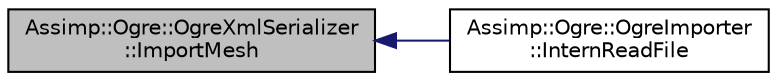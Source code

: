 digraph "Assimp::Ogre::OgreXmlSerializer::ImportMesh"
{
  edge [fontname="Helvetica",fontsize="10",labelfontname="Helvetica",labelfontsize="10"];
  node [fontname="Helvetica",fontsize="10",shape=record];
  rankdir="LR";
  Node1 [label="Assimp::Ogre::OgreXmlSerializer\l::ImportMesh",height=0.2,width=0.4,color="black", fillcolor="grey75", style="filled", fontcolor="black"];
  Node1 -> Node2 [dir="back",color="midnightblue",fontsize="10",style="solid"];
  Node2 [label="Assimp::Ogre::OgreImporter\l::InternReadFile",height=0.2,width=0.4,color="black", fillcolor="white", style="filled",URL="$class_assimp_1_1_ogre_1_1_ogre_importer.html#af87c48299e8d92cd87d424b6ef71795b",tooltip="BaseImporter override. "];
}

